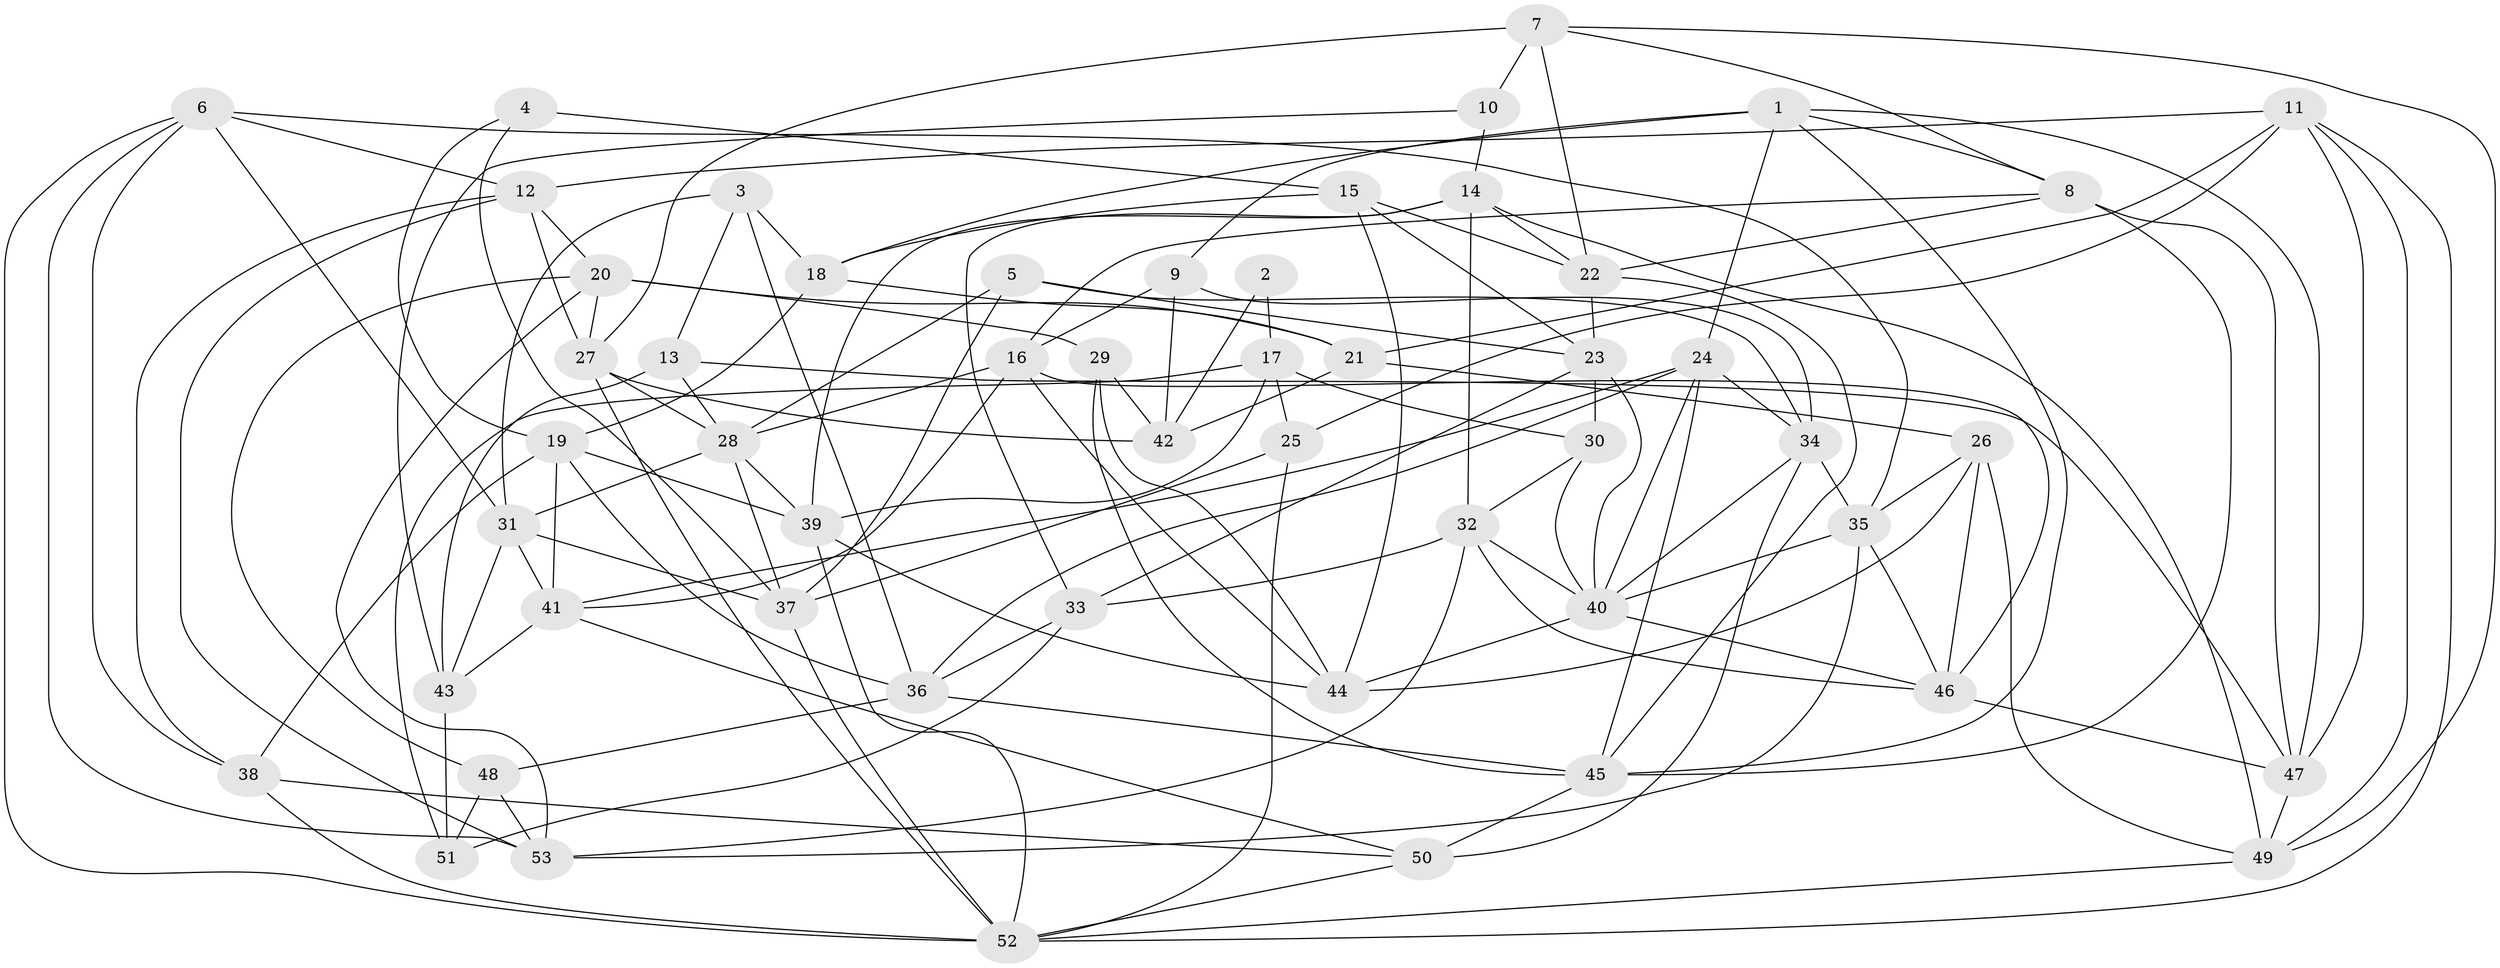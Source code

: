 // original degree distribution, {4: 1.0}
// Generated by graph-tools (version 1.1) at 2025/03/03/09/25 03:03:10]
// undirected, 53 vertices, 143 edges
graph export_dot {
graph [start="1"]
  node [color=gray90,style=filled];
  1;
  2;
  3;
  4;
  5;
  6;
  7;
  8;
  9;
  10;
  11;
  12;
  13;
  14;
  15;
  16;
  17;
  18;
  19;
  20;
  21;
  22;
  23;
  24;
  25;
  26;
  27;
  28;
  29;
  30;
  31;
  32;
  33;
  34;
  35;
  36;
  37;
  38;
  39;
  40;
  41;
  42;
  43;
  44;
  45;
  46;
  47;
  48;
  49;
  50;
  51;
  52;
  53;
  1 -- 8 [weight=1.0];
  1 -- 9 [weight=1.0];
  1 -- 18 [weight=1.0];
  1 -- 24 [weight=1.0];
  1 -- 45 [weight=1.0];
  1 -- 47 [weight=1.0];
  2 -- 17 [weight=2.0];
  2 -- 42 [weight=2.0];
  3 -- 13 [weight=1.0];
  3 -- 18 [weight=2.0];
  3 -- 31 [weight=2.0];
  3 -- 36 [weight=1.0];
  4 -- 15 [weight=2.0];
  4 -- 19 [weight=1.0];
  4 -- 37 [weight=1.0];
  5 -- 23 [weight=1.0];
  5 -- 28 [weight=1.0];
  5 -- 34 [weight=1.0];
  5 -- 37 [weight=1.0];
  6 -- 12 [weight=1.0];
  6 -- 31 [weight=1.0];
  6 -- 35 [weight=1.0];
  6 -- 38 [weight=1.0];
  6 -- 52 [weight=1.0];
  6 -- 53 [weight=1.0];
  7 -- 8 [weight=1.0];
  7 -- 10 [weight=2.0];
  7 -- 22 [weight=1.0];
  7 -- 27 [weight=1.0];
  7 -- 49 [weight=1.0];
  8 -- 16 [weight=1.0];
  8 -- 22 [weight=1.0];
  8 -- 45 [weight=1.0];
  8 -- 47 [weight=1.0];
  9 -- 16 [weight=1.0];
  9 -- 34 [weight=1.0];
  9 -- 42 [weight=1.0];
  10 -- 14 [weight=1.0];
  10 -- 43 [weight=1.0];
  11 -- 12 [weight=1.0];
  11 -- 21 [weight=1.0];
  11 -- 25 [weight=1.0];
  11 -- 47 [weight=1.0];
  11 -- 49 [weight=1.0];
  11 -- 52 [weight=1.0];
  12 -- 20 [weight=1.0];
  12 -- 27 [weight=1.0];
  12 -- 38 [weight=1.0];
  12 -- 53 [weight=1.0];
  13 -- 28 [weight=1.0];
  13 -- 43 [weight=1.0];
  13 -- 47 [weight=1.0];
  14 -- 22 [weight=1.0];
  14 -- 32 [weight=1.0];
  14 -- 33 [weight=1.0];
  14 -- 39 [weight=1.0];
  14 -- 49 [weight=1.0];
  15 -- 18 [weight=1.0];
  15 -- 22 [weight=1.0];
  15 -- 23 [weight=1.0];
  15 -- 44 [weight=1.0];
  16 -- 28 [weight=1.0];
  16 -- 41 [weight=1.0];
  16 -- 44 [weight=1.0];
  16 -- 46 [weight=1.0];
  17 -- 25 [weight=1.0];
  17 -- 30 [weight=1.0];
  17 -- 39 [weight=1.0];
  17 -- 51 [weight=1.0];
  18 -- 19 [weight=1.0];
  18 -- 21 [weight=1.0];
  19 -- 36 [weight=1.0];
  19 -- 38 [weight=1.0];
  19 -- 39 [weight=1.0];
  19 -- 41 [weight=1.0];
  20 -- 21 [weight=1.0];
  20 -- 27 [weight=1.0];
  20 -- 29 [weight=1.0];
  20 -- 48 [weight=1.0];
  20 -- 53 [weight=1.0];
  21 -- 26 [weight=2.0];
  21 -- 42 [weight=1.0];
  22 -- 23 [weight=1.0];
  22 -- 45 [weight=1.0];
  23 -- 30 [weight=1.0];
  23 -- 33 [weight=1.0];
  23 -- 40 [weight=1.0];
  24 -- 34 [weight=1.0];
  24 -- 36 [weight=1.0];
  24 -- 40 [weight=1.0];
  24 -- 41 [weight=1.0];
  24 -- 45 [weight=1.0];
  25 -- 37 [weight=1.0];
  25 -- 52 [weight=1.0];
  26 -- 35 [weight=1.0];
  26 -- 44 [weight=1.0];
  26 -- 46 [weight=1.0];
  26 -- 49 [weight=1.0];
  27 -- 28 [weight=1.0];
  27 -- 42 [weight=1.0];
  27 -- 52 [weight=1.0];
  28 -- 31 [weight=2.0];
  28 -- 37 [weight=1.0];
  28 -- 39 [weight=1.0];
  29 -- 42 [weight=1.0];
  29 -- 44 [weight=1.0];
  29 -- 45 [weight=1.0];
  30 -- 32 [weight=1.0];
  30 -- 40 [weight=1.0];
  31 -- 37 [weight=1.0];
  31 -- 41 [weight=1.0];
  31 -- 43 [weight=1.0];
  32 -- 33 [weight=1.0];
  32 -- 40 [weight=1.0];
  32 -- 46 [weight=1.0];
  32 -- 53 [weight=1.0];
  33 -- 36 [weight=1.0];
  33 -- 51 [weight=2.0];
  34 -- 35 [weight=1.0];
  34 -- 40 [weight=1.0];
  34 -- 50 [weight=1.0];
  35 -- 40 [weight=1.0];
  35 -- 46 [weight=1.0];
  35 -- 53 [weight=1.0];
  36 -- 45 [weight=1.0];
  36 -- 48 [weight=1.0];
  37 -- 52 [weight=1.0];
  38 -- 50 [weight=1.0];
  38 -- 52 [weight=2.0];
  39 -- 44 [weight=1.0];
  39 -- 52 [weight=1.0];
  40 -- 44 [weight=1.0];
  40 -- 46 [weight=1.0];
  41 -- 43 [weight=1.0];
  41 -- 50 [weight=1.0];
  43 -- 51 [weight=2.0];
  45 -- 50 [weight=2.0];
  46 -- 47 [weight=1.0];
  47 -- 49 [weight=1.0];
  48 -- 51 [weight=1.0];
  48 -- 53 [weight=1.0];
  49 -- 52 [weight=1.0];
  50 -- 52 [weight=1.0];
}
